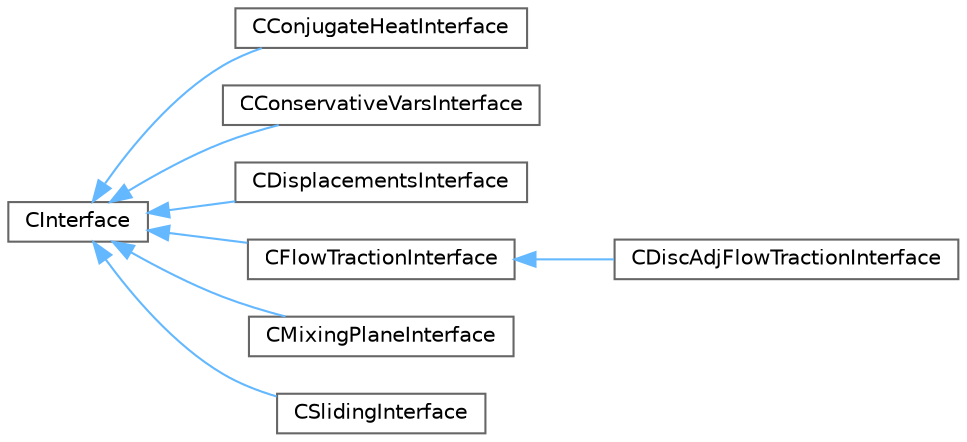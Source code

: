 digraph "Graphical Class Hierarchy"
{
 // LATEX_PDF_SIZE
  bgcolor="transparent";
  edge [fontname=Helvetica,fontsize=10,labelfontname=Helvetica,labelfontsize=10];
  node [fontname=Helvetica,fontsize=10,shape=box,height=0.2,width=0.4];
  rankdir="LR";
  Node0 [id="Node000000",label="CInterface",height=0.2,width=0.4,color="grey40", fillcolor="white", style="filled",URL="$classCInterface.html",tooltip="Main class for defining the physical transfer of information."];
  Node0 -> Node1 [id="edge94_Node000000_Node000001",dir="back",color="steelblue1",style="solid",tooltip=" "];
  Node1 [id="Node000001",label="CConjugateHeatInterface",height=0.2,width=0.4,color="grey40", fillcolor="white", style="filled",URL="$classCConjugateHeatInterface.html",tooltip="Fluid-heat interface (and v.v.)."];
  Node0 -> Node2 [id="edge95_Node000000_Node000002",dir="back",color="steelblue1",style="solid",tooltip=" "];
  Node2 [id="Node000002",label="CConservativeVarsInterface",height=0.2,width=0.4,color="grey40", fillcolor="white", style="filled",URL="$classCConservativeVarsInterface.html",tooltip="Transfers conservative variables."];
  Node0 -> Node3 [id="edge96_Node000000_Node000003",dir="back",color="steelblue1",style="solid",tooltip=" "];
  Node3 [id="Node000003",label="CDisplacementsInterface",height=0.2,width=0.4,color="grey40", fillcolor="white", style="filled",URL="$classCDisplacementsInterface.html",tooltip="Structure-fluid interface (displacements)."];
  Node0 -> Node4 [id="edge97_Node000000_Node000004",dir="back",color="steelblue1",style="solid",tooltip=" "];
  Node4 [id="Node000004",label="CFlowTractionInterface",height=0.2,width=0.4,color="grey40", fillcolor="white", style="filled",URL="$classCFlowTractionInterface.html",tooltip="Fluid-structure interface (forces or tractions)."];
  Node4 -> Node5 [id="edge98_Node000004_Node000005",dir="back",color="steelblue1",style="solid",tooltip=" "];
  Node5 [id="Node000005",label="CDiscAdjFlowTractionInterface",height=0.2,width=0.4,color="grey40", fillcolor="white", style="filled",URL="$classCDiscAdjFlowTractionInterface.html",tooltip="Fluid-structure interface (forces or tractions) for discrete adjoint problems."];
  Node0 -> Node6 [id="edge99_Node000000_Node000006",dir="back",color="steelblue1",style="solid",tooltip=" "];
  Node6 [id="Node000006",label="CMixingPlaneInterface",height=0.2,width=0.4,color="grey40", fillcolor="white", style="filled",URL="$classCMixingPlaneInterface.html",tooltip="Mixing plane interface for turbomachinery."];
  Node0 -> Node7 [id="edge100_Node000000_Node000007",dir="back",color="steelblue1",style="solid",tooltip=" "];
  Node7 [id="Node000007",label="CSlidingInterface",height=0.2,width=0.4,color="grey40", fillcolor="white", style="filled",URL="$classCSlidingInterface.html",tooltip="Fluid-fluid interface."];
}
